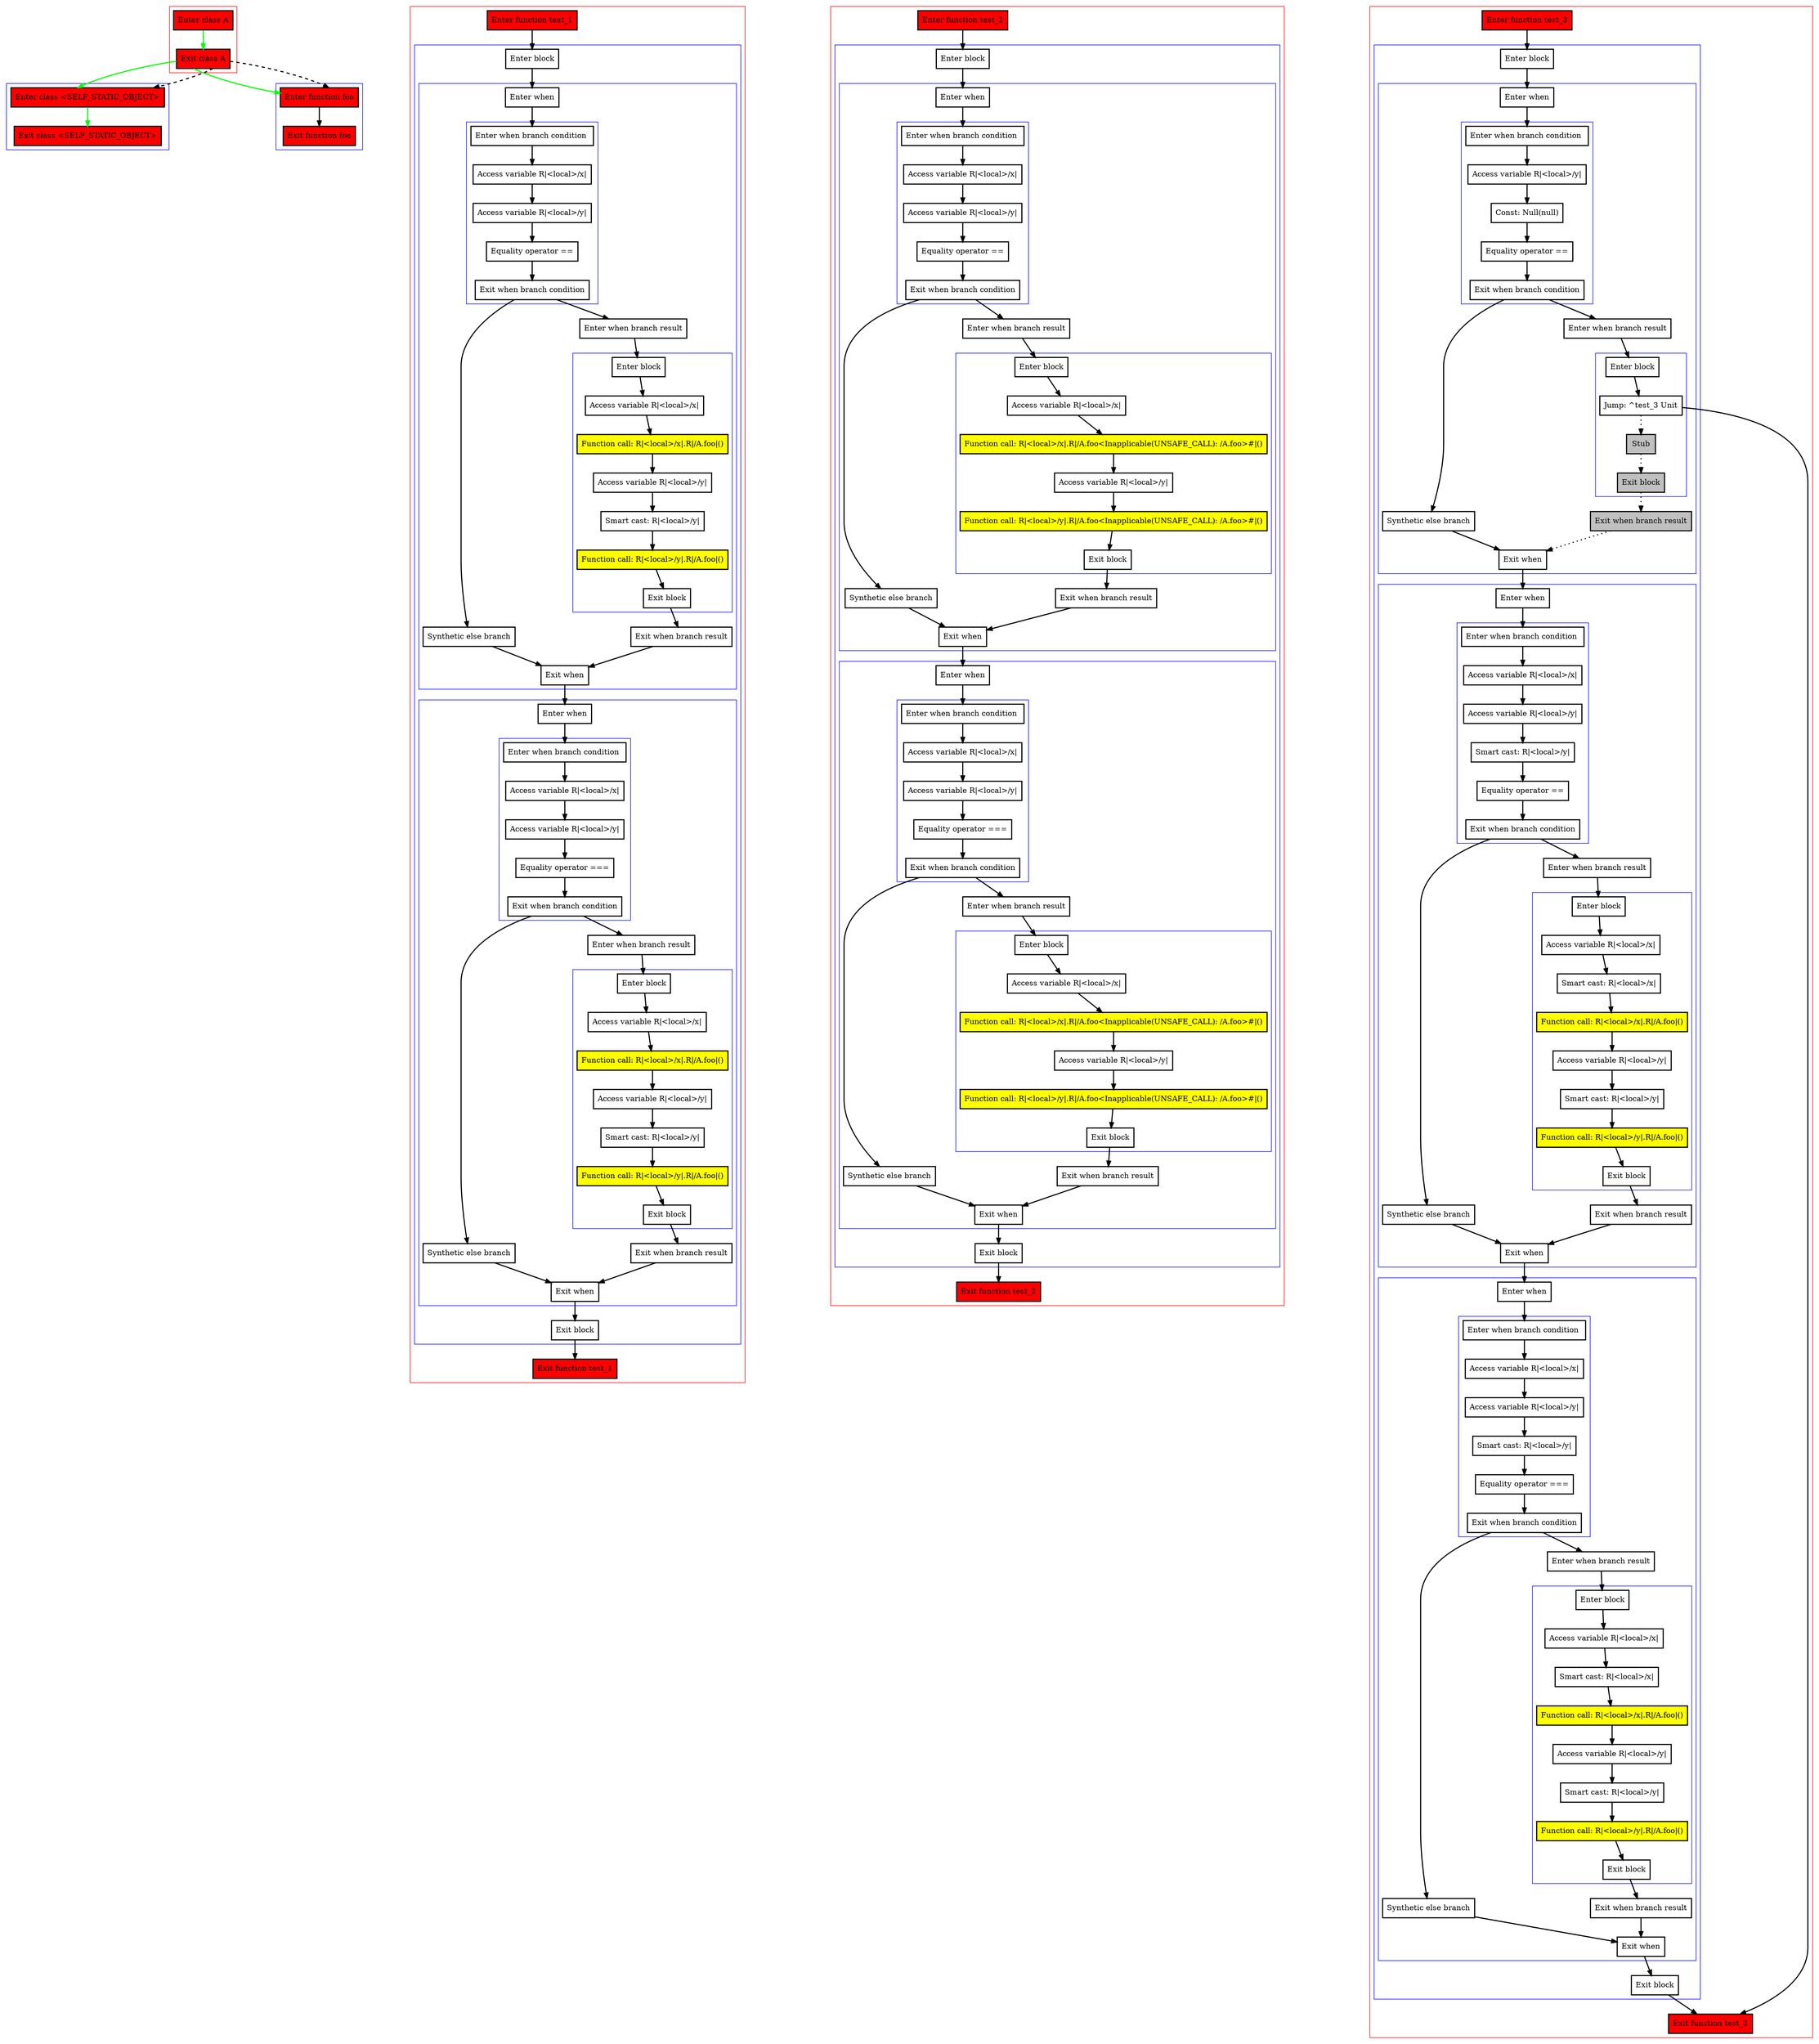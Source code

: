 digraph equalsAndIdentity_kt {
    graph [nodesep=3]
    node [shape=box penwidth=2]
    edge [penwidth=2]

    subgraph cluster_0 {
        color=red
        0 [label="Enter class A" style="filled" fillcolor=red];
        1 [label="Exit class A" style="filled" fillcolor=red];
    }
    subgraph cluster_1 {
        color=blue
        2 [label="Enter class <SELF_STATIC_OBJECT>" style="filled" fillcolor=red];
        3 [label="Exit class <SELF_STATIC_OBJECT>" style="filled" fillcolor=red];
    }
    subgraph cluster_2 {
        color=blue
        4 [label="Enter function foo" style="filled" fillcolor=red];
        5 [label="Exit function foo" style="filled" fillcolor=red];
    }
    0 -> {1} [color=green];
    1 -> {2 4} [color=green];
    1 -> {2 4} [style=dashed];
    2 -> {3} [color=green];
    4 -> {5};

    subgraph cluster_3 {
        color=red
        6 [label="Enter function test_1" style="filled" fillcolor=red];
        subgraph cluster_4 {
            color=blue
            7 [label="Enter block"];
            subgraph cluster_5 {
                color=blue
                8 [label="Enter when"];
                subgraph cluster_6 {
                    color=blue
                    9 [label="Enter when branch condition "];
                    10 [label="Access variable R|<local>/x|"];
                    11 [label="Access variable R|<local>/y|"];
                    12 [label="Equality operator =="];
                    13 [label="Exit when branch condition"];
                }
                14 [label="Synthetic else branch"];
                15 [label="Enter when branch result"];
                subgraph cluster_7 {
                    color=blue
                    16 [label="Enter block"];
                    17 [label="Access variable R|<local>/x|"];
                    18 [label="Function call: R|<local>/x|.R|/A.foo|()" style="filled" fillcolor=yellow];
                    19 [label="Access variable R|<local>/y|"];
                    20 [label="Smart cast: R|<local>/y|"];
                    21 [label="Function call: R|<local>/y|.R|/A.foo|()" style="filled" fillcolor=yellow];
                    22 [label="Exit block"];
                }
                23 [label="Exit when branch result"];
                24 [label="Exit when"];
            }
            subgraph cluster_8 {
                color=blue
                25 [label="Enter when"];
                subgraph cluster_9 {
                    color=blue
                    26 [label="Enter when branch condition "];
                    27 [label="Access variable R|<local>/x|"];
                    28 [label="Access variable R|<local>/y|"];
                    29 [label="Equality operator ==="];
                    30 [label="Exit when branch condition"];
                }
                31 [label="Synthetic else branch"];
                32 [label="Enter when branch result"];
                subgraph cluster_10 {
                    color=blue
                    33 [label="Enter block"];
                    34 [label="Access variable R|<local>/x|"];
                    35 [label="Function call: R|<local>/x|.R|/A.foo|()" style="filled" fillcolor=yellow];
                    36 [label="Access variable R|<local>/y|"];
                    37 [label="Smart cast: R|<local>/y|"];
                    38 [label="Function call: R|<local>/y|.R|/A.foo|()" style="filled" fillcolor=yellow];
                    39 [label="Exit block"];
                }
                40 [label="Exit when branch result"];
                41 [label="Exit when"];
            }
            42 [label="Exit block"];
        }
        43 [label="Exit function test_1" style="filled" fillcolor=red];
    }
    6 -> {7};
    7 -> {8};
    8 -> {9};
    9 -> {10};
    10 -> {11};
    11 -> {12};
    12 -> {13};
    13 -> {14 15};
    14 -> {24};
    15 -> {16};
    16 -> {17};
    17 -> {18};
    18 -> {19};
    19 -> {20};
    20 -> {21};
    21 -> {22};
    22 -> {23};
    23 -> {24};
    24 -> {25};
    25 -> {26};
    26 -> {27};
    27 -> {28};
    28 -> {29};
    29 -> {30};
    30 -> {31 32};
    31 -> {41};
    32 -> {33};
    33 -> {34};
    34 -> {35};
    35 -> {36};
    36 -> {37};
    37 -> {38};
    38 -> {39};
    39 -> {40};
    40 -> {41};
    41 -> {42};
    42 -> {43};

    subgraph cluster_11 {
        color=red
        44 [label="Enter function test_2" style="filled" fillcolor=red];
        subgraph cluster_12 {
            color=blue
            45 [label="Enter block"];
            subgraph cluster_13 {
                color=blue
                46 [label="Enter when"];
                subgraph cluster_14 {
                    color=blue
                    47 [label="Enter when branch condition "];
                    48 [label="Access variable R|<local>/x|"];
                    49 [label="Access variable R|<local>/y|"];
                    50 [label="Equality operator =="];
                    51 [label="Exit when branch condition"];
                }
                52 [label="Synthetic else branch"];
                53 [label="Enter when branch result"];
                subgraph cluster_15 {
                    color=blue
                    54 [label="Enter block"];
                    55 [label="Access variable R|<local>/x|"];
                    56 [label="Function call: R|<local>/x|.R|/A.foo<Inapplicable(UNSAFE_CALL): /A.foo>#|()" style="filled" fillcolor=yellow];
                    57 [label="Access variable R|<local>/y|"];
                    58 [label="Function call: R|<local>/y|.R|/A.foo<Inapplicable(UNSAFE_CALL): /A.foo>#|()" style="filled" fillcolor=yellow];
                    59 [label="Exit block"];
                }
                60 [label="Exit when branch result"];
                61 [label="Exit when"];
            }
            subgraph cluster_16 {
                color=blue
                62 [label="Enter when"];
                subgraph cluster_17 {
                    color=blue
                    63 [label="Enter when branch condition "];
                    64 [label="Access variable R|<local>/x|"];
                    65 [label="Access variable R|<local>/y|"];
                    66 [label="Equality operator ==="];
                    67 [label="Exit when branch condition"];
                }
                68 [label="Synthetic else branch"];
                69 [label="Enter when branch result"];
                subgraph cluster_18 {
                    color=blue
                    70 [label="Enter block"];
                    71 [label="Access variable R|<local>/x|"];
                    72 [label="Function call: R|<local>/x|.R|/A.foo<Inapplicable(UNSAFE_CALL): /A.foo>#|()" style="filled" fillcolor=yellow];
                    73 [label="Access variable R|<local>/y|"];
                    74 [label="Function call: R|<local>/y|.R|/A.foo<Inapplicable(UNSAFE_CALL): /A.foo>#|()" style="filled" fillcolor=yellow];
                    75 [label="Exit block"];
                }
                76 [label="Exit when branch result"];
                77 [label="Exit when"];
            }
            78 [label="Exit block"];
        }
        79 [label="Exit function test_2" style="filled" fillcolor=red];
    }
    44 -> {45};
    45 -> {46};
    46 -> {47};
    47 -> {48};
    48 -> {49};
    49 -> {50};
    50 -> {51};
    51 -> {52 53};
    52 -> {61};
    53 -> {54};
    54 -> {55};
    55 -> {56};
    56 -> {57};
    57 -> {58};
    58 -> {59};
    59 -> {60};
    60 -> {61};
    61 -> {62};
    62 -> {63};
    63 -> {64};
    64 -> {65};
    65 -> {66};
    66 -> {67};
    67 -> {68 69};
    68 -> {77};
    69 -> {70};
    70 -> {71};
    71 -> {72};
    72 -> {73};
    73 -> {74};
    74 -> {75};
    75 -> {76};
    76 -> {77};
    77 -> {78};
    78 -> {79};

    subgraph cluster_19 {
        color=red
        80 [label="Enter function test_3" style="filled" fillcolor=red];
        subgraph cluster_20 {
            color=blue
            81 [label="Enter block"];
            subgraph cluster_21 {
                color=blue
                82 [label="Enter when"];
                subgraph cluster_22 {
                    color=blue
                    83 [label="Enter when branch condition "];
                    84 [label="Access variable R|<local>/y|"];
                    85 [label="Const: Null(null)"];
                    86 [label="Equality operator =="];
                    87 [label="Exit when branch condition"];
                }
                88 [label="Synthetic else branch"];
                89 [label="Enter when branch result"];
                subgraph cluster_23 {
                    color=blue
                    90 [label="Enter block"];
                    91 [label="Jump: ^test_3 Unit"];
                    92 [label="Stub" style="filled" fillcolor=gray];
                    93 [label="Exit block" style="filled" fillcolor=gray];
                }
                94 [label="Exit when branch result" style="filled" fillcolor=gray];
                95 [label="Exit when"];
            }
            subgraph cluster_24 {
                color=blue
                96 [label="Enter when"];
                subgraph cluster_25 {
                    color=blue
                    97 [label="Enter when branch condition "];
                    98 [label="Access variable R|<local>/x|"];
                    99 [label="Access variable R|<local>/y|"];
                    100 [label="Smart cast: R|<local>/y|"];
                    101 [label="Equality operator =="];
                    102 [label="Exit when branch condition"];
                }
                103 [label="Synthetic else branch"];
                104 [label="Enter when branch result"];
                subgraph cluster_26 {
                    color=blue
                    105 [label="Enter block"];
                    106 [label="Access variable R|<local>/x|"];
                    107 [label="Smart cast: R|<local>/x|"];
                    108 [label="Function call: R|<local>/x|.R|/A.foo|()" style="filled" fillcolor=yellow];
                    109 [label="Access variable R|<local>/y|"];
                    110 [label="Smart cast: R|<local>/y|"];
                    111 [label="Function call: R|<local>/y|.R|/A.foo|()" style="filled" fillcolor=yellow];
                    112 [label="Exit block"];
                }
                113 [label="Exit when branch result"];
                114 [label="Exit when"];
            }
            subgraph cluster_27 {
                color=blue
                115 [label="Enter when"];
                subgraph cluster_28 {
                    color=blue
                    116 [label="Enter when branch condition "];
                    117 [label="Access variable R|<local>/x|"];
                    118 [label="Access variable R|<local>/y|"];
                    119 [label="Smart cast: R|<local>/y|"];
                    120 [label="Equality operator ==="];
                    121 [label="Exit when branch condition"];
                }
                122 [label="Synthetic else branch"];
                123 [label="Enter when branch result"];
                subgraph cluster_29 {
                    color=blue
                    124 [label="Enter block"];
                    125 [label="Access variable R|<local>/x|"];
                    126 [label="Smart cast: R|<local>/x|"];
                    127 [label="Function call: R|<local>/x|.R|/A.foo|()" style="filled" fillcolor=yellow];
                    128 [label="Access variable R|<local>/y|"];
                    129 [label="Smart cast: R|<local>/y|"];
                    130 [label="Function call: R|<local>/y|.R|/A.foo|()" style="filled" fillcolor=yellow];
                    131 [label="Exit block"];
                }
                132 [label="Exit when branch result"];
                133 [label="Exit when"];
            }
            134 [label="Exit block"];
        }
        135 [label="Exit function test_3" style="filled" fillcolor=red];
    }
    80 -> {81};
    81 -> {82};
    82 -> {83};
    83 -> {84};
    84 -> {85};
    85 -> {86};
    86 -> {87};
    87 -> {88 89};
    88 -> {95};
    89 -> {90};
    90 -> {91};
    91 -> {135};
    91 -> {92} [style=dotted];
    92 -> {93} [style=dotted];
    93 -> {94} [style=dotted];
    94 -> {95} [style=dotted];
    95 -> {96};
    96 -> {97};
    97 -> {98};
    98 -> {99};
    99 -> {100};
    100 -> {101};
    101 -> {102};
    102 -> {103 104};
    103 -> {114};
    104 -> {105};
    105 -> {106};
    106 -> {107};
    107 -> {108};
    108 -> {109};
    109 -> {110};
    110 -> {111};
    111 -> {112};
    112 -> {113};
    113 -> {114};
    114 -> {115};
    115 -> {116};
    116 -> {117};
    117 -> {118};
    118 -> {119};
    119 -> {120};
    120 -> {121};
    121 -> {122 123};
    122 -> {133};
    123 -> {124};
    124 -> {125};
    125 -> {126};
    126 -> {127};
    127 -> {128};
    128 -> {129};
    129 -> {130};
    130 -> {131};
    131 -> {132};
    132 -> {133};
    133 -> {134};
    134 -> {135};

}
